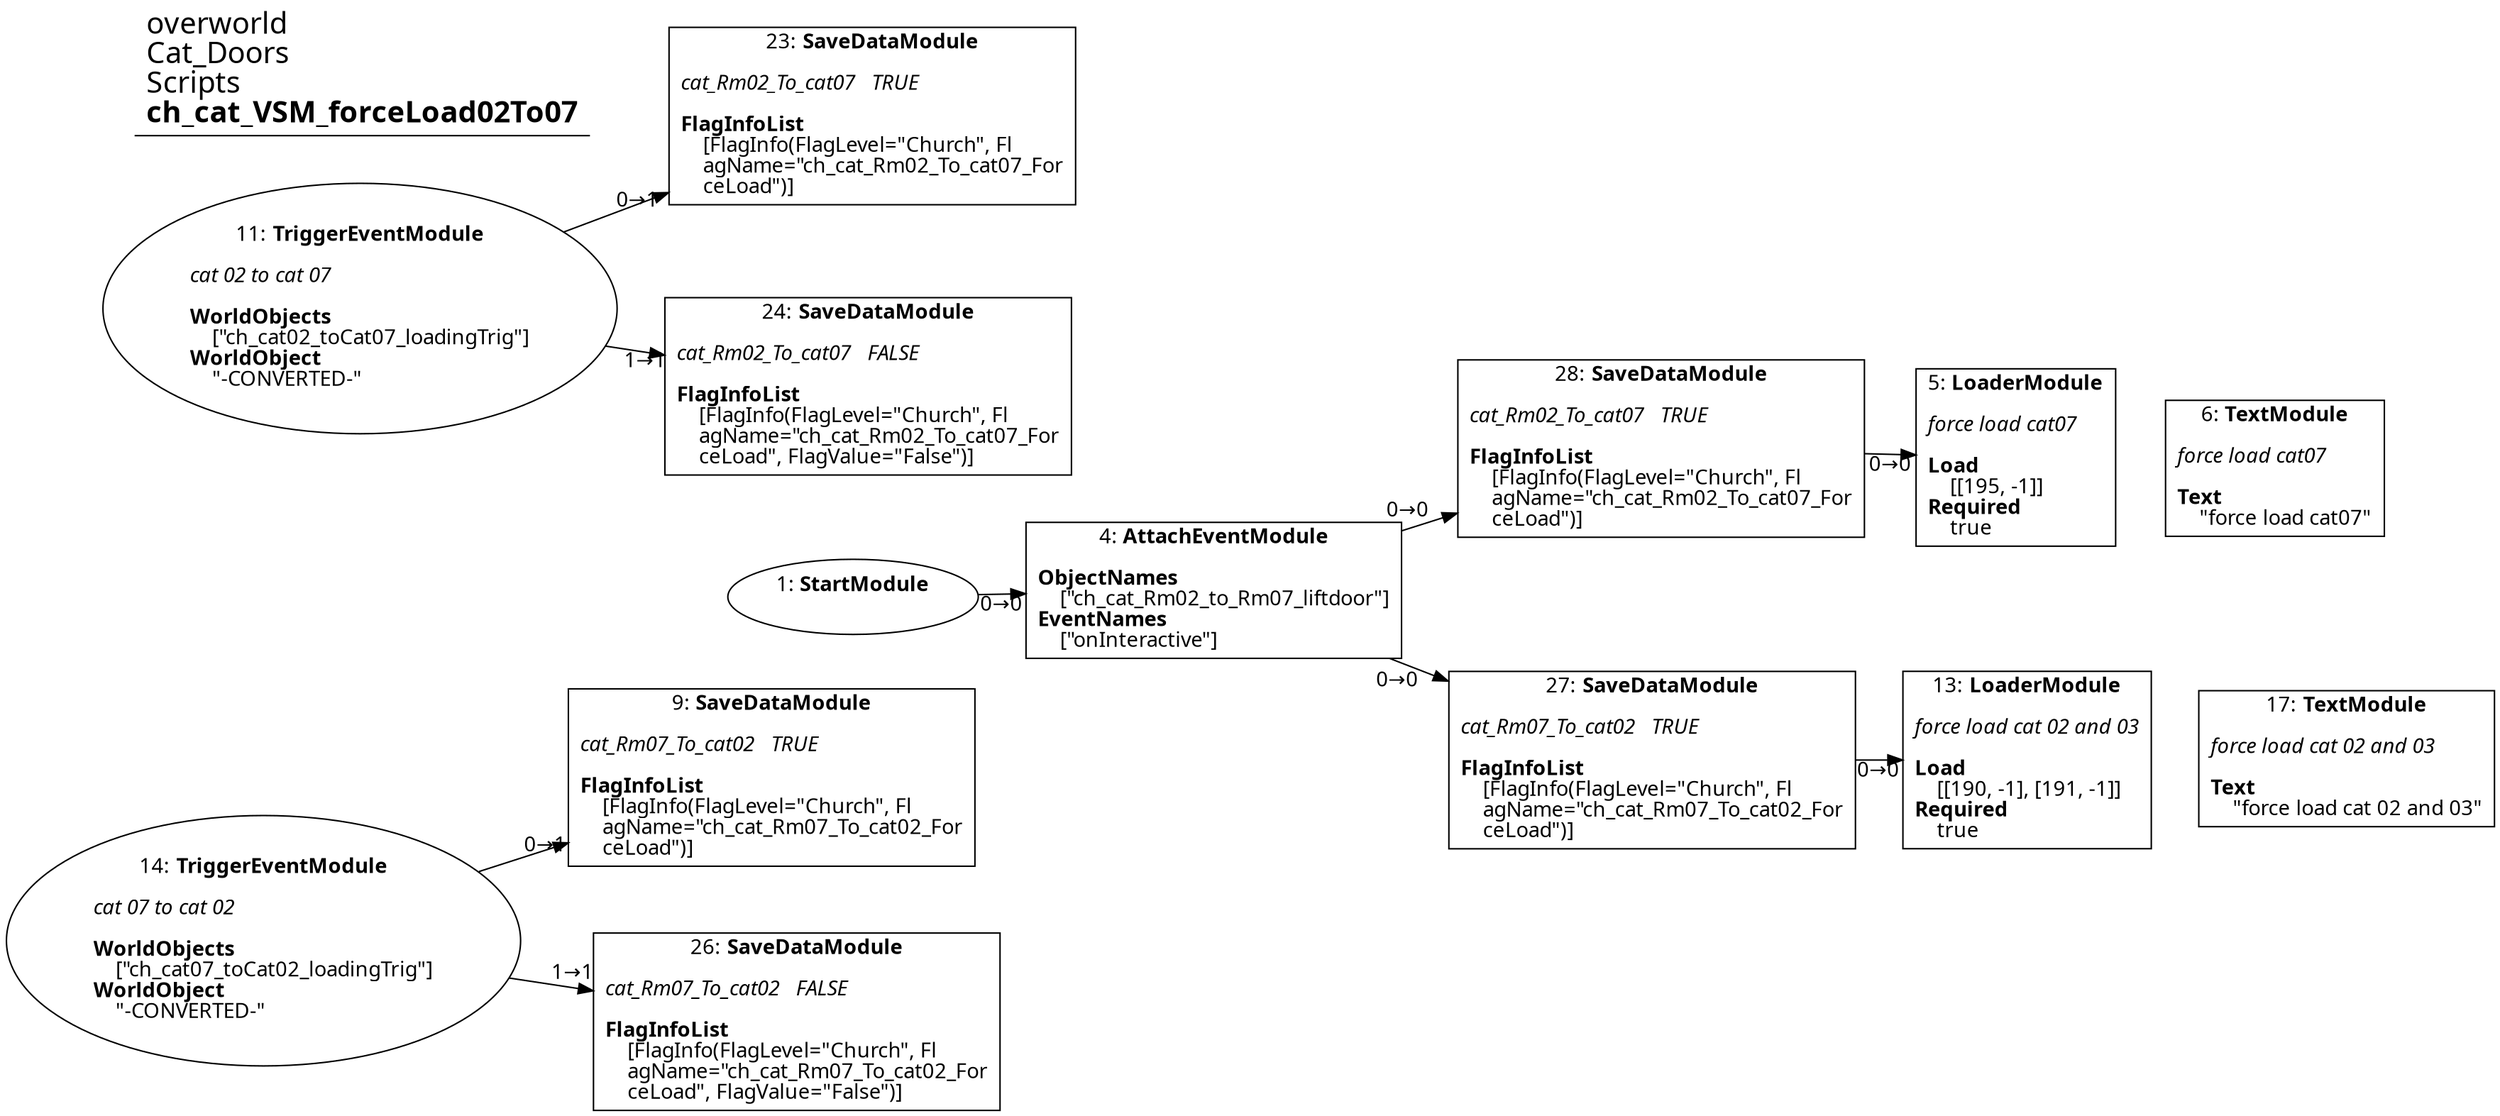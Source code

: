 digraph {
    layout = fdp;
    overlap = prism;
    sep = "+16";
    splines = spline;

    node [ shape = box ];

    graph [ fontname = "Segoe UI" ];
    node [ fontname = "Segoe UI" ];
    edge [ fontname = "Segoe UI" ];

    1 [ label = <1: <b>StartModule</b><br/><br/>> ];
    1 [ shape = oval ]
    1 [ pos = "-0.081,-0.80700004!" ];
    1 -> 4 [ label = "0→0" ];

    4 [ label = <4: <b>AttachEventModule</b><br/><br/><b>ObjectNames</b><br align="left"/>    [&quot;ch_cat_Rm02_to_Rm07_liftdoor&quot;]<br align="left"/><b>EventNames</b><br align="left"/>    [&quot;onInteractive&quot;]<br align="left"/>> ];
    4 [ pos = "0.058000002,-0.80700004!" ];
    4 -> 27 [ label = "0→0" ];
    4 -> 28 [ label = "0→0" ];

    5 [ label = <5: <b>LoaderModule</b><br/><br/><i>force load cat07<br align="left"/></i><br align="left"/><b>Load</b><br align="left"/>    [[195, -1]]<br align="left"/><b>Required</b><br align="left"/>    true<br align="left"/>> ];
    5 [ pos = "0.544,-0.711!" ];

    6 [ label = <6: <b>TextModule</b><br/><br/><i>force load cat07<br align="left"/></i><br align="left"/><b>Text</b><br align="left"/>    &quot;force load cat07&quot;<br align="left"/>> ];
    6 [ pos = "0.739,-0.711!" ];

    9 [ label = <9: <b>SaveDataModule</b><br/><br/><i>cat_Rm07_To_cat02   TRUE<br align="left"/></i><br align="left"/><b>FlagInfoList</b><br align="left"/>    [FlagInfo(FlagLevel=&quot;Church&quot;, Fl<br align="left"/>    agName=&quot;ch_cat_Rm07_To_cat02_For<br align="left"/>    ceLoad&quot;)]<br align="left"/>> ];
    9 [ pos = "-0.15900001,-0.91!" ];

    11 [ label = <11: <b>TriggerEventModule</b><br/><br/><i>cat 02 to cat 07<br align="left"/></i><br align="left"/><b>WorldObjects</b><br align="left"/>    [&quot;ch_cat02_toCat07_loadingTrig&quot;]<br align="left"/><b>WorldObject</b><br align="left"/>    &quot;-CONVERTED-&quot;<br align="left"/>> ];
    11 [ shape = oval ]
    11 [ pos = "-0.44300002,-0.58000004!" ];
    11 -> 23 [ label = "0→1" ];
    11 -> 24 [ label = "1→1" ];

    13 [ label = <13: <b>LoaderModule</b><br/><br/><i>force load cat 02 and 03<br align="left"/></i><br align="left"/><b>Load</b><br align="left"/>    [[190, -1], [191, -1]]<br align="left"/><b>Required</b><br align="left"/>    true<br align="left"/>> ];
    13 [ pos = "0.546,-0.897!" ];

    14 [ label = <14: <b>TriggerEventModule</b><br/><br/><i>cat 07 to cat 02<br align="left"/></i><br align="left"/><b>WorldObjects</b><br align="left"/>    [&quot;ch_cat07_toCat02_loadingTrig&quot;]<br align="left"/><b>WorldObject</b><br align="left"/>    &quot;-CONVERTED-&quot;<br align="left"/>> ];
    14 [ shape = oval ]
    14 [ pos = "-0.43500003,-1.005!" ];
    14 -> 9 [ label = "0→1" ];
    14 -> 26 [ label = "1→1" ];

    17 [ label = <17: <b>TextModule</b><br/><br/><i>force load cat 02 and 03<br align="left"/></i><br align="left"/><b>Text</b><br align="left"/>    &quot;force load cat 02 and 03&quot;<br align="left"/>> ];
    17 [ pos = "0.73700005,-0.897!" ];

    23 [ label = <23: <b>SaveDataModule</b><br/><br/><i>cat_Rm02_To_cat07   TRUE<br align="left"/></i><br align="left"/><b>FlagInfoList</b><br align="left"/>    [FlagInfo(FlagLevel=&quot;Church&quot;, Fl<br align="left"/>    agName=&quot;ch_cat_Rm02_To_cat07_For<br align="left"/>    ceLoad&quot;)]<br align="left"/>> ];
    23 [ pos = "-0.162,-0.48700002!" ];

    24 [ label = <24: <b>SaveDataModule</b><br/><br/><i>cat_Rm02_To_cat07   FALSE<br align="left"/></i><br align="left"/><b>FlagInfoList</b><br align="left"/>    [FlagInfo(FlagLevel=&quot;Church&quot;, Fl<br align="left"/>    agName=&quot;ch_cat_Rm02_To_cat07_For<br align="left"/>    ceLoad&quot;, FlagValue=&quot;False&quot;)]<br align="left"/>> ];
    24 [ pos = "-0.164,-0.648!" ];

    26 [ label = <26: <b>SaveDataModule</b><br/><br/><i>cat_Rm07_To_cat02   FALSE<br align="left"/></i><br align="left"/><b>FlagInfoList</b><br align="left"/>    [FlagInfo(FlagLevel=&quot;Church&quot;, Fl<br align="left"/>    agName=&quot;ch_cat_Rm07_To_cat02_For<br align="left"/>    ceLoad&quot;, FlagValue=&quot;False&quot;)]<br align="left"/>> ];
    26 [ pos = "-0.16000001,-1.0610001!" ];

    27 [ label = <27: <b>SaveDataModule</b><br/><br/><i>cat_Rm07_To_cat02   TRUE<br align="left"/></i><br align="left"/><b>FlagInfoList</b><br align="left"/>    [FlagInfo(FlagLevel=&quot;Church&quot;, Fl<br align="left"/>    agName=&quot;ch_cat_Rm07_To_cat02_For<br align="left"/>    ceLoad&quot;)]<br align="left"/>> ];
    27 [ pos = "0.32900003,-0.897!" ];
    27 -> 13 [ label = "0→0" ];

    28 [ label = <28: <b>SaveDataModule</b><br/><br/><i>cat_Rm02_To_cat07   TRUE<br align="left"/></i><br align="left"/><b>FlagInfoList</b><br align="left"/>    [FlagInfo(FlagLevel=&quot;Church&quot;, Fl<br align="left"/>    agName=&quot;ch_cat_Rm02_To_cat07_For<br align="left"/>    ceLoad&quot;)]<br align="left"/>> ];
    28 [ pos = "0.328,-0.711!" ];
    28 -> 5 [ label = "0→0" ];

    title [ pos = "-0.44400004,-0.48600003!" ];
    title [ shape = underline ];
    title [ label = <<font point-size="20">overworld<br align="left"/>Cat_Doors<br align="left"/>Scripts<br align="left"/><b>ch_cat_VSM_forceLoad02To07</b><br align="left"/></font>> ];
}

